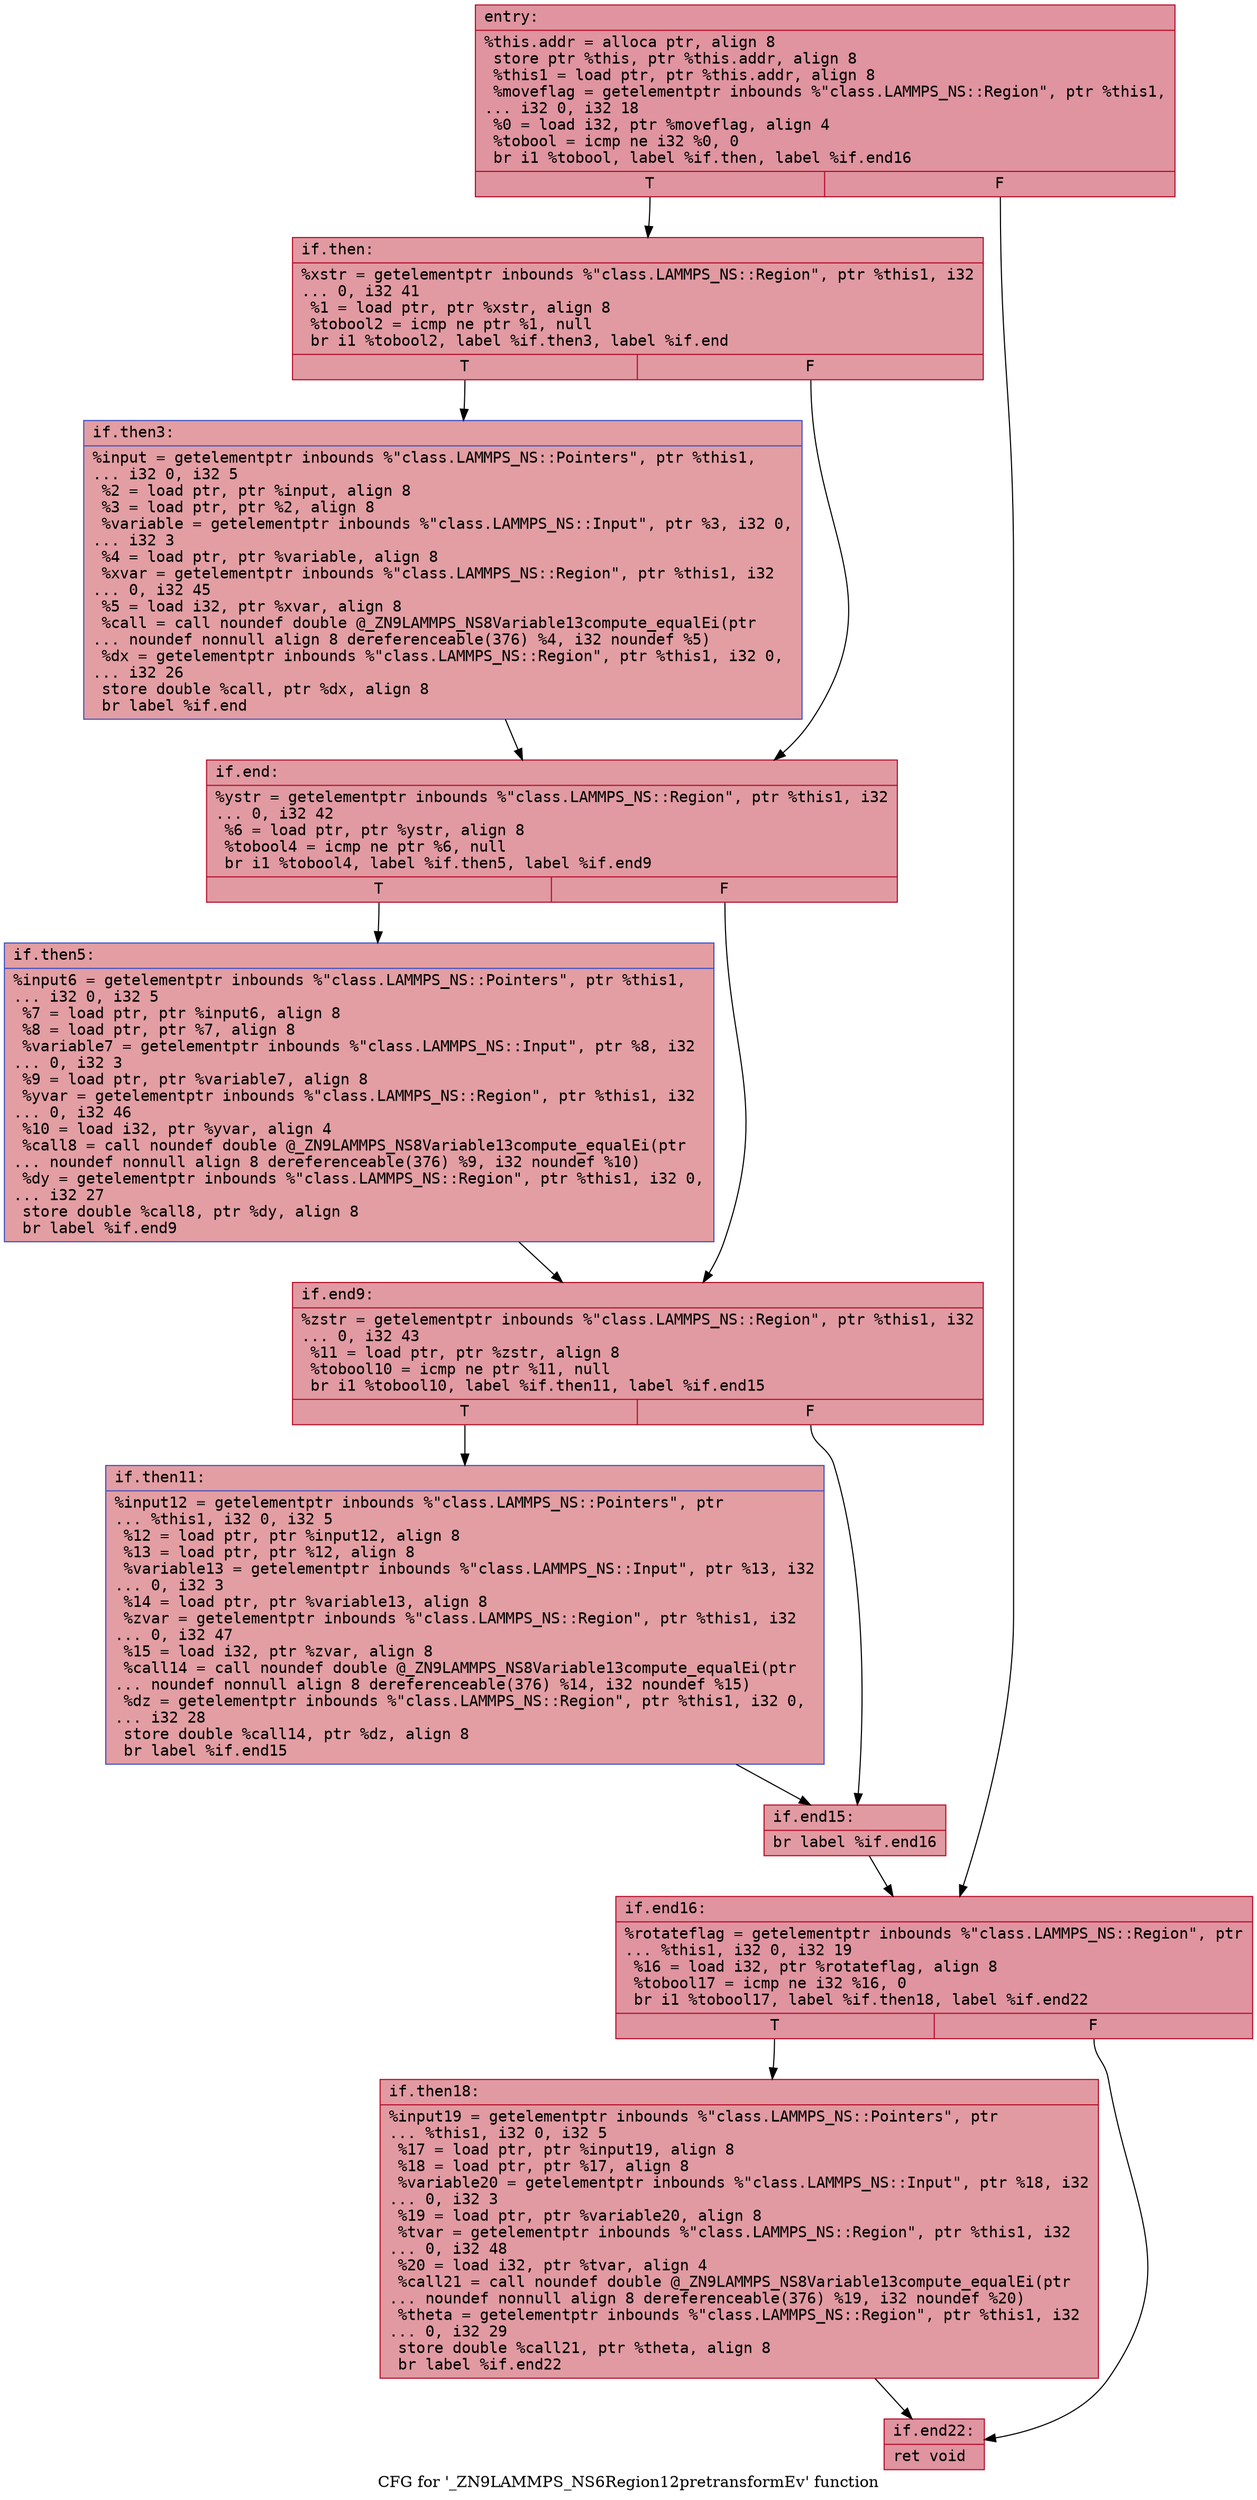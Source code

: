 digraph "CFG for '_ZN9LAMMPS_NS6Region12pretransformEv' function" {
	label="CFG for '_ZN9LAMMPS_NS6Region12pretransformEv' function";

	Node0x562b2777c490 [shape=record,color="#b70d28ff", style=filled, fillcolor="#b70d2870" fontname="Courier",label="{entry:\l|  %this.addr = alloca ptr, align 8\l  store ptr %this, ptr %this.addr, align 8\l  %this1 = load ptr, ptr %this.addr, align 8\l  %moveflag = getelementptr inbounds %\"class.LAMMPS_NS::Region\", ptr %this1,\l... i32 0, i32 18\l  %0 = load i32, ptr %moveflag, align 4\l  %tobool = icmp ne i32 %0, 0\l  br i1 %tobool, label %if.then, label %if.end16\l|{<s0>T|<s1>F}}"];
	Node0x562b2777c490:s0 -> Node0x562b2777c6e0[tooltip="entry -> if.then\nProbability 62.50%" ];
	Node0x562b2777c490:s1 -> Node0x562b2777c750[tooltip="entry -> if.end16\nProbability 37.50%" ];
	Node0x562b2777c6e0 [shape=record,color="#b70d28ff", style=filled, fillcolor="#bb1b2c70" fontname="Courier",label="{if.then:\l|  %xstr = getelementptr inbounds %\"class.LAMMPS_NS::Region\", ptr %this1, i32\l... 0, i32 41\l  %1 = load ptr, ptr %xstr, align 8\l  %tobool2 = icmp ne ptr %1, null\l  br i1 %tobool2, label %if.then3, label %if.end\l|{<s0>T|<s1>F}}"];
	Node0x562b2777c6e0:s0 -> Node0x562b2777ca90[tooltip="if.then -> if.then3\nProbability 62.50%" ];
	Node0x562b2777c6e0:s1 -> Node0x562b2777cb10[tooltip="if.then -> if.end\nProbability 37.50%" ];
	Node0x562b2777ca90 [shape=record,color="#3d50c3ff", style=filled, fillcolor="#be242e70" fontname="Courier",label="{if.then3:\l|  %input = getelementptr inbounds %\"class.LAMMPS_NS::Pointers\", ptr %this1,\l... i32 0, i32 5\l  %2 = load ptr, ptr %input, align 8\l  %3 = load ptr, ptr %2, align 8\l  %variable = getelementptr inbounds %\"class.LAMMPS_NS::Input\", ptr %3, i32 0,\l... i32 3\l  %4 = load ptr, ptr %variable, align 8\l  %xvar = getelementptr inbounds %\"class.LAMMPS_NS::Region\", ptr %this1, i32\l... 0, i32 45\l  %5 = load i32, ptr %xvar, align 8\l  %call = call noundef double @_ZN9LAMMPS_NS8Variable13compute_equalEi(ptr\l... noundef nonnull align 8 dereferenceable(376) %4, i32 noundef %5)\l  %dx = getelementptr inbounds %\"class.LAMMPS_NS::Region\", ptr %this1, i32 0,\l... i32 26\l  store double %call, ptr %dx, align 8\l  br label %if.end\l}"];
	Node0x562b2777ca90 -> Node0x562b2777cb10[tooltip="if.then3 -> if.end\nProbability 100.00%" ];
	Node0x562b2777cb10 [shape=record,color="#b70d28ff", style=filled, fillcolor="#bb1b2c70" fontname="Courier",label="{if.end:\l|  %ystr = getelementptr inbounds %\"class.LAMMPS_NS::Region\", ptr %this1, i32\l... 0, i32 42\l  %6 = load ptr, ptr %ystr, align 8\l  %tobool4 = icmp ne ptr %6, null\l  br i1 %tobool4, label %if.then5, label %if.end9\l|{<s0>T|<s1>F}}"];
	Node0x562b2777cb10:s0 -> Node0x562b27755360[tooltip="if.end -> if.then5\nProbability 62.50%" ];
	Node0x562b2777cb10:s1 -> Node0x562b277553b0[tooltip="if.end -> if.end9\nProbability 37.50%" ];
	Node0x562b27755360 [shape=record,color="#3d50c3ff", style=filled, fillcolor="#be242e70" fontname="Courier",label="{if.then5:\l|  %input6 = getelementptr inbounds %\"class.LAMMPS_NS::Pointers\", ptr %this1,\l... i32 0, i32 5\l  %7 = load ptr, ptr %input6, align 8\l  %8 = load ptr, ptr %7, align 8\l  %variable7 = getelementptr inbounds %\"class.LAMMPS_NS::Input\", ptr %8, i32\l... 0, i32 3\l  %9 = load ptr, ptr %variable7, align 8\l  %yvar = getelementptr inbounds %\"class.LAMMPS_NS::Region\", ptr %this1, i32\l... 0, i32 46\l  %10 = load i32, ptr %yvar, align 4\l  %call8 = call noundef double @_ZN9LAMMPS_NS8Variable13compute_equalEi(ptr\l... noundef nonnull align 8 dereferenceable(376) %9, i32 noundef %10)\l  %dy = getelementptr inbounds %\"class.LAMMPS_NS::Region\", ptr %this1, i32 0,\l... i32 27\l  store double %call8, ptr %dy, align 8\l  br label %if.end9\l}"];
	Node0x562b27755360 -> Node0x562b277553b0[tooltip="if.then5 -> if.end9\nProbability 100.00%" ];
	Node0x562b277553b0 [shape=record,color="#b70d28ff", style=filled, fillcolor="#bb1b2c70" fontname="Courier",label="{if.end9:\l|  %zstr = getelementptr inbounds %\"class.LAMMPS_NS::Region\", ptr %this1, i32\l... 0, i32 43\l  %11 = load ptr, ptr %zstr, align 8\l  %tobool10 = icmp ne ptr %11, null\l  br i1 %tobool10, label %if.then11, label %if.end15\l|{<s0>T|<s1>F}}"];
	Node0x562b277553b0:s0 -> Node0x562b27756080[tooltip="if.end9 -> if.then11\nProbability 62.50%" ];
	Node0x562b277553b0:s1 -> Node0x562b27756100[tooltip="if.end9 -> if.end15\nProbability 37.50%" ];
	Node0x562b27756080 [shape=record,color="#3d50c3ff", style=filled, fillcolor="#be242e70" fontname="Courier",label="{if.then11:\l|  %input12 = getelementptr inbounds %\"class.LAMMPS_NS::Pointers\", ptr\l... %this1, i32 0, i32 5\l  %12 = load ptr, ptr %input12, align 8\l  %13 = load ptr, ptr %12, align 8\l  %variable13 = getelementptr inbounds %\"class.LAMMPS_NS::Input\", ptr %13, i32\l... 0, i32 3\l  %14 = load ptr, ptr %variable13, align 8\l  %zvar = getelementptr inbounds %\"class.LAMMPS_NS::Region\", ptr %this1, i32\l... 0, i32 47\l  %15 = load i32, ptr %zvar, align 8\l  %call14 = call noundef double @_ZN9LAMMPS_NS8Variable13compute_equalEi(ptr\l... noundef nonnull align 8 dereferenceable(376) %14, i32 noundef %15)\l  %dz = getelementptr inbounds %\"class.LAMMPS_NS::Region\", ptr %this1, i32 0,\l... i32 28\l  store double %call14, ptr %dz, align 8\l  br label %if.end15\l}"];
	Node0x562b27756080 -> Node0x562b27756100[tooltip="if.then11 -> if.end15\nProbability 100.00%" ];
	Node0x562b27756100 [shape=record,color="#b70d28ff", style=filled, fillcolor="#bb1b2c70" fontname="Courier",label="{if.end15:\l|  br label %if.end16\l}"];
	Node0x562b27756100 -> Node0x562b2777c750[tooltip="if.end15 -> if.end16\nProbability 100.00%" ];
	Node0x562b2777c750 [shape=record,color="#b70d28ff", style=filled, fillcolor="#b70d2870" fontname="Courier",label="{if.end16:\l|  %rotateflag = getelementptr inbounds %\"class.LAMMPS_NS::Region\", ptr\l... %this1, i32 0, i32 19\l  %16 = load i32, ptr %rotateflag, align 8\l  %tobool17 = icmp ne i32 %16, 0\l  br i1 %tobool17, label %if.then18, label %if.end22\l|{<s0>T|<s1>F}}"];
	Node0x562b2777c750:s0 -> Node0x562b27756ca0[tooltip="if.end16 -> if.then18\nProbability 62.50%" ];
	Node0x562b2777c750:s1 -> Node0x562b27756d20[tooltip="if.end16 -> if.end22\nProbability 37.50%" ];
	Node0x562b27756ca0 [shape=record,color="#b70d28ff", style=filled, fillcolor="#bb1b2c70" fontname="Courier",label="{if.then18:\l|  %input19 = getelementptr inbounds %\"class.LAMMPS_NS::Pointers\", ptr\l... %this1, i32 0, i32 5\l  %17 = load ptr, ptr %input19, align 8\l  %18 = load ptr, ptr %17, align 8\l  %variable20 = getelementptr inbounds %\"class.LAMMPS_NS::Input\", ptr %18, i32\l... 0, i32 3\l  %19 = load ptr, ptr %variable20, align 8\l  %tvar = getelementptr inbounds %\"class.LAMMPS_NS::Region\", ptr %this1, i32\l... 0, i32 48\l  %20 = load i32, ptr %tvar, align 4\l  %call21 = call noundef double @_ZN9LAMMPS_NS8Variable13compute_equalEi(ptr\l... noundef nonnull align 8 dereferenceable(376) %19, i32 noundef %20)\l  %theta = getelementptr inbounds %\"class.LAMMPS_NS::Region\", ptr %this1, i32\l... 0, i32 29\l  store double %call21, ptr %theta, align 8\l  br label %if.end22\l}"];
	Node0x562b27756ca0 -> Node0x562b27756d20[tooltip="if.then18 -> if.end22\nProbability 100.00%" ];
	Node0x562b27756d20 [shape=record,color="#b70d28ff", style=filled, fillcolor="#b70d2870" fontname="Courier",label="{if.end22:\l|  ret void\l}"];
}
